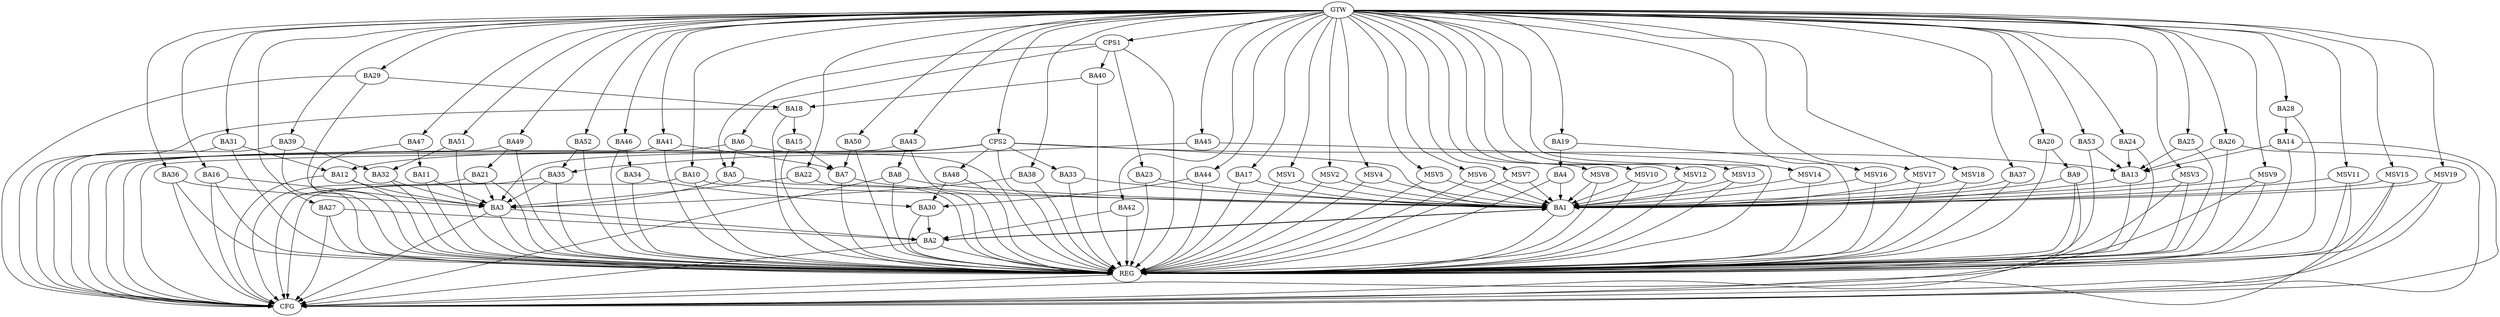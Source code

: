 strict digraph G {
  BA1 [ label="BA1" ];
  BA2 [ label="BA2" ];
  BA3 [ label="BA3" ];
  BA4 [ label="BA4" ];
  BA5 [ label="BA5" ];
  BA6 [ label="BA6" ];
  BA7 [ label="BA7" ];
  BA8 [ label="BA8" ];
  BA9 [ label="BA9" ];
  BA10 [ label="BA10" ];
  BA11 [ label="BA11" ];
  BA12 [ label="BA12" ];
  BA13 [ label="BA13" ];
  BA14 [ label="BA14" ];
  BA15 [ label="BA15" ];
  BA16 [ label="BA16" ];
  BA17 [ label="BA17" ];
  BA18 [ label="BA18" ];
  BA19 [ label="BA19" ];
  BA20 [ label="BA20" ];
  BA21 [ label="BA21" ];
  BA22 [ label="BA22" ];
  BA23 [ label="BA23" ];
  BA24 [ label="BA24" ];
  BA25 [ label="BA25" ];
  BA26 [ label="BA26" ];
  BA27 [ label="BA27" ];
  BA28 [ label="BA28" ];
  BA29 [ label="BA29" ];
  BA30 [ label="BA30" ];
  BA31 [ label="BA31" ];
  BA32 [ label="BA32" ];
  BA33 [ label="BA33" ];
  BA34 [ label="BA34" ];
  BA35 [ label="BA35" ];
  BA36 [ label="BA36" ];
  BA37 [ label="BA37" ];
  BA38 [ label="BA38" ];
  BA39 [ label="BA39" ];
  BA40 [ label="BA40" ];
  BA41 [ label="BA41" ];
  BA42 [ label="BA42" ];
  BA43 [ label="BA43" ];
  BA44 [ label="BA44" ];
  BA45 [ label="BA45" ];
  BA46 [ label="BA46" ];
  BA47 [ label="BA47" ];
  BA48 [ label="BA48" ];
  BA49 [ label="BA49" ];
  BA50 [ label="BA50" ];
  BA51 [ label="BA51" ];
  BA52 [ label="BA52" ];
  BA53 [ label="BA53" ];
  CPS1 [ label="CPS1" ];
  CPS2 [ label="CPS2" ];
  GTW [ label="GTW" ];
  REG [ label="REG" ];
  CFG [ label="CFG" ];
  MSV1 [ label="MSV1" ];
  MSV2 [ label="MSV2" ];
  MSV3 [ label="MSV3" ];
  MSV4 [ label="MSV4" ];
  MSV5 [ label="MSV5" ];
  MSV6 [ label="MSV6" ];
  MSV7 [ label="MSV7" ];
  MSV8 [ label="MSV8" ];
  MSV9 [ label="MSV9" ];
  MSV10 [ label="MSV10" ];
  MSV11 [ label="MSV11" ];
  MSV12 [ label="MSV12" ];
  MSV13 [ label="MSV13" ];
  MSV14 [ label="MSV14" ];
  MSV15 [ label="MSV15" ];
  MSV16 [ label="MSV16" ];
  MSV17 [ label="MSV17" ];
  MSV18 [ label="MSV18" ];
  MSV19 [ label="MSV19" ];
  BA1 -> BA2;
  BA2 -> BA1;
  BA3 -> BA2;
  BA4 -> BA1;
  BA5 -> BA3;
  BA6 -> BA5;
  BA7 -> BA1;
  BA8 -> BA1;
  BA9 -> BA1;
  BA10 -> BA1;
  BA11 -> BA3;
  BA12 -> BA3;
  BA13 -> BA1;
  BA14 -> BA13;
  BA15 -> BA7;
  BA16 -> BA3;
  BA17 -> BA1;
  BA18 -> BA15;
  BA19 -> BA4;
  BA20 -> BA9;
  BA21 -> BA3;
  BA22 -> BA3;
  BA23 -> BA1;
  BA24 -> BA13;
  BA25 -> BA13;
  BA26 -> BA13;
  BA27 -> BA2;
  BA28 -> BA14;
  BA29 -> BA18;
  BA30 -> BA2;
  BA31 -> BA12;
  BA32 -> BA3;
  BA33 -> BA1;
  BA34 -> BA30;
  BA35 -> BA3;
  BA36 -> BA3;
  BA37 -> BA1;
  BA38 -> BA3;
  BA39 -> BA32;
  BA40 -> BA18;
  BA41 -> BA7;
  BA42 -> BA2;
  BA43 -> BA8;
  BA44 -> BA30;
  BA45 -> BA35;
  BA46 -> BA34;
  BA47 -> BA11;
  BA48 -> BA30;
  BA49 -> BA21;
  BA50 -> BA7;
  BA51 -> BA32;
  BA52 -> BA35;
  BA53 -> BA13;
  CPS1 -> BA40;
  CPS1 -> BA6;
  CPS1 -> BA5;
  CPS1 -> BA23;
  CPS2 -> BA1;
  CPS2 -> BA3;
  CPS2 -> BA12;
  CPS2 -> BA48;
  CPS2 -> BA33;
  CPS2 -> BA13;
  GTW -> BA10;
  GTW -> BA16;
  GTW -> BA17;
  GTW -> BA19;
  GTW -> BA20;
  GTW -> BA22;
  GTW -> BA24;
  GTW -> BA25;
  GTW -> BA26;
  GTW -> BA27;
  GTW -> BA28;
  GTW -> BA29;
  GTW -> BA31;
  GTW -> BA36;
  GTW -> BA37;
  GTW -> BA38;
  GTW -> BA39;
  GTW -> BA41;
  GTW -> BA42;
  GTW -> BA43;
  GTW -> BA44;
  GTW -> BA45;
  GTW -> BA46;
  GTW -> BA47;
  GTW -> BA49;
  GTW -> BA50;
  GTW -> BA51;
  GTW -> BA52;
  GTW -> BA53;
  GTW -> CPS1;
  GTW -> CPS2;
  BA1 -> REG;
  BA2 -> REG;
  BA3 -> REG;
  BA4 -> REG;
  BA5 -> REG;
  BA6 -> REG;
  BA7 -> REG;
  BA8 -> REG;
  BA9 -> REG;
  BA10 -> REG;
  BA11 -> REG;
  BA12 -> REG;
  BA13 -> REG;
  BA14 -> REG;
  BA15 -> REG;
  BA16 -> REG;
  BA17 -> REG;
  BA18 -> REG;
  BA19 -> REG;
  BA20 -> REG;
  BA21 -> REG;
  BA22 -> REG;
  BA23 -> REG;
  BA24 -> REG;
  BA25 -> REG;
  BA26 -> REG;
  BA27 -> REG;
  BA28 -> REG;
  BA29 -> REG;
  BA30 -> REG;
  BA31 -> REG;
  BA32 -> REG;
  BA33 -> REG;
  BA34 -> REG;
  BA35 -> REG;
  BA36 -> REG;
  BA37 -> REG;
  BA38 -> REG;
  BA39 -> REG;
  BA40 -> REG;
  BA41 -> REG;
  BA42 -> REG;
  BA43 -> REG;
  BA44 -> REG;
  BA45 -> REG;
  BA46 -> REG;
  BA47 -> REG;
  BA48 -> REG;
  BA49 -> REG;
  BA50 -> REG;
  BA51 -> REG;
  BA52 -> REG;
  BA53 -> REG;
  CPS1 -> REG;
  CPS2 -> REG;
  BA9 -> CFG;
  BA8 -> CFG;
  BA39 -> CFG;
  BA10 -> CFG;
  BA31 -> CFG;
  BA41 -> CFG;
  BA29 -> CFG;
  BA6 -> CFG;
  BA21 -> CFG;
  BA16 -> CFG;
  CPS2 -> CFG;
  BA2 -> CFG;
  BA49 -> CFG;
  BA36 -> CFG;
  BA43 -> CFG;
  BA26 -> CFG;
  BA3 -> CFG;
  BA14 -> CFG;
  BA12 -> CFG;
  BA27 -> CFG;
  BA18 -> CFG;
  BA35 -> CFG;
  REG -> CFG;
  MSV1 -> BA1;
  MSV2 -> BA1;
  MSV3 -> BA1;
  MSV4 -> BA1;
  MSV5 -> BA1;
  MSV6 -> BA1;
  GTW -> MSV1;
  MSV1 -> REG;
  GTW -> MSV2;
  MSV2 -> REG;
  GTW -> MSV3;
  MSV3 -> REG;
  MSV3 -> CFG;
  GTW -> MSV4;
  MSV4 -> REG;
  GTW -> MSV5;
  MSV5 -> REG;
  GTW -> MSV6;
  MSV6 -> REG;
  MSV7 -> BA1;
  GTW -> MSV7;
  MSV7 -> REG;
  MSV8 -> BA1;
  GTW -> MSV8;
  MSV8 -> REG;
  MSV9 -> BA1;
  MSV10 -> BA1;
  GTW -> MSV9;
  MSV9 -> REG;
  MSV9 -> CFG;
  GTW -> MSV10;
  MSV10 -> REG;
  MSV11 -> BA1;
  GTW -> MSV11;
  MSV11 -> REG;
  MSV11 -> CFG;
  MSV12 -> BA1;
  GTW -> MSV12;
  MSV12 -> REG;
  MSV13 -> BA1;
  GTW -> MSV13;
  MSV13 -> REG;
  MSV14 -> BA1;
  MSV15 -> BA1;
  GTW -> MSV14;
  MSV14 -> REG;
  GTW -> MSV15;
  MSV15 -> REG;
  MSV15 -> CFG;
  MSV16 -> BA1;
  GTW -> MSV16;
  MSV16 -> REG;
  MSV17 -> BA1;
  MSV18 -> BA1;
  MSV19 -> BA1;
  GTW -> MSV17;
  MSV17 -> REG;
  GTW -> MSV18;
  MSV18 -> REG;
  GTW -> MSV19;
  MSV19 -> REG;
  MSV19 -> CFG;
}
